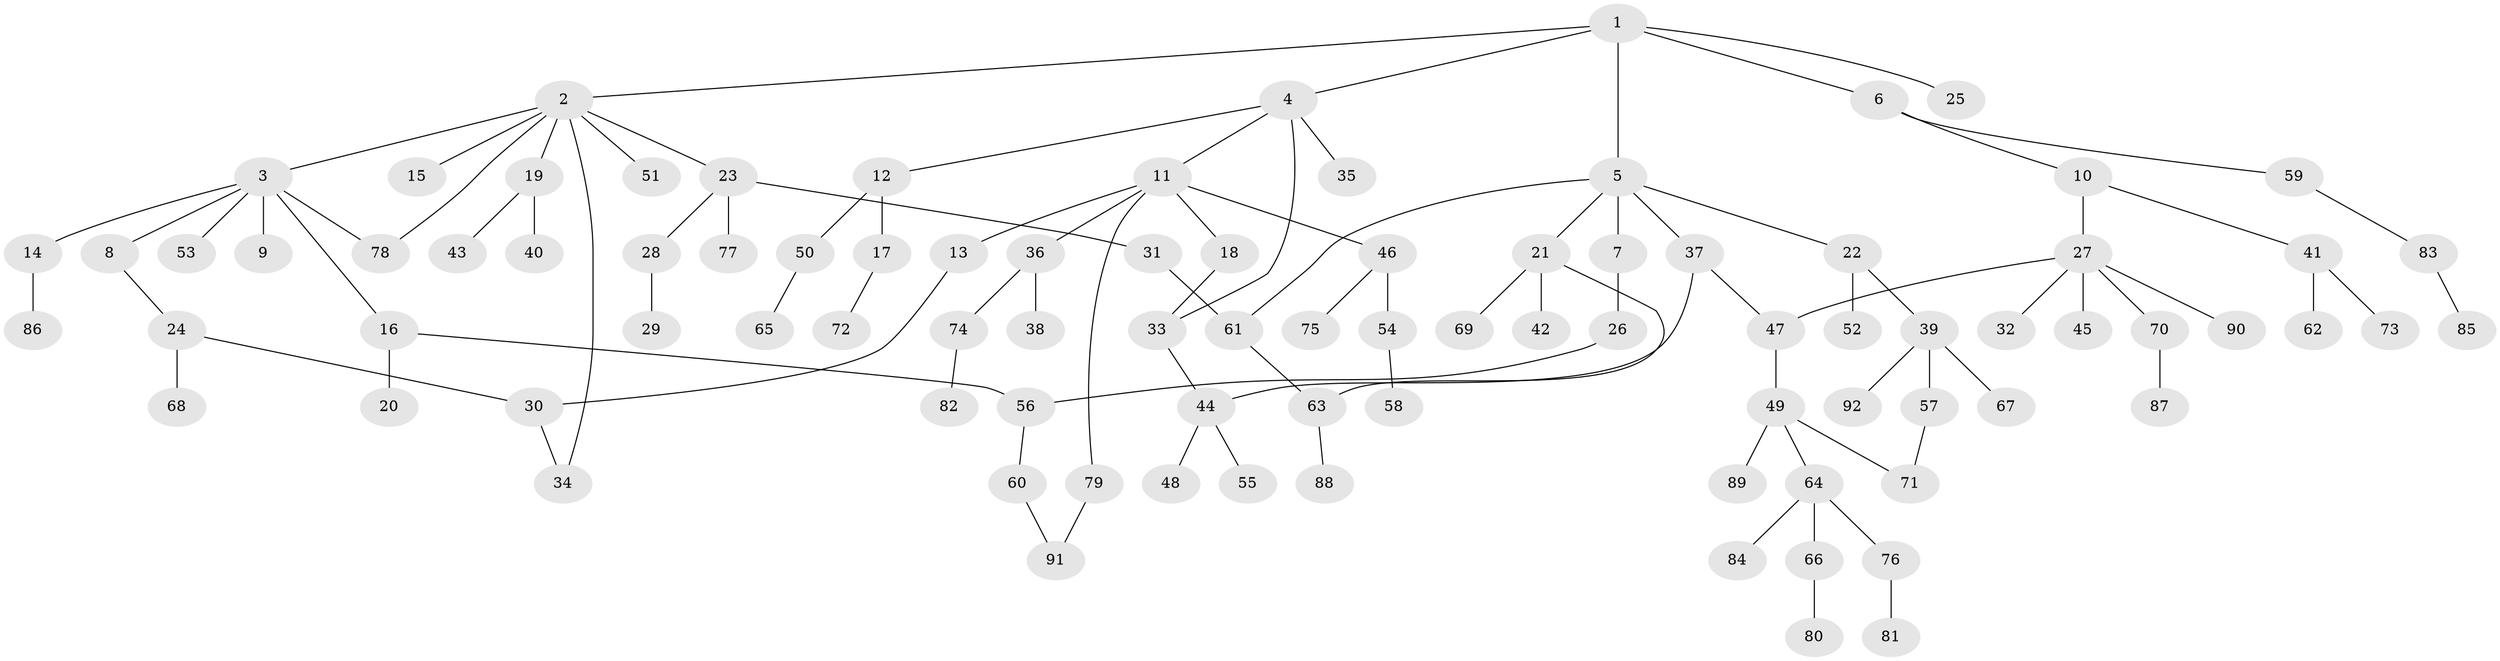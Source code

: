 // Generated by graph-tools (version 1.1) at 2025/00/03/09/25 03:00:59]
// undirected, 92 vertices, 102 edges
graph export_dot {
graph [start="1"]
  node [color=gray90,style=filled];
  1;
  2;
  3;
  4;
  5;
  6;
  7;
  8;
  9;
  10;
  11;
  12;
  13;
  14;
  15;
  16;
  17;
  18;
  19;
  20;
  21;
  22;
  23;
  24;
  25;
  26;
  27;
  28;
  29;
  30;
  31;
  32;
  33;
  34;
  35;
  36;
  37;
  38;
  39;
  40;
  41;
  42;
  43;
  44;
  45;
  46;
  47;
  48;
  49;
  50;
  51;
  52;
  53;
  54;
  55;
  56;
  57;
  58;
  59;
  60;
  61;
  62;
  63;
  64;
  65;
  66;
  67;
  68;
  69;
  70;
  71;
  72;
  73;
  74;
  75;
  76;
  77;
  78;
  79;
  80;
  81;
  82;
  83;
  84;
  85;
  86;
  87;
  88;
  89;
  90;
  91;
  92;
  1 -- 2;
  1 -- 4;
  1 -- 5;
  1 -- 6;
  1 -- 25;
  2 -- 3;
  2 -- 15;
  2 -- 19;
  2 -- 23;
  2 -- 34;
  2 -- 51;
  2 -- 78;
  3 -- 8;
  3 -- 9;
  3 -- 14;
  3 -- 16;
  3 -- 53;
  3 -- 78;
  4 -- 11;
  4 -- 12;
  4 -- 33;
  4 -- 35;
  5 -- 7;
  5 -- 21;
  5 -- 22;
  5 -- 37;
  5 -- 61;
  6 -- 10;
  6 -- 59;
  7 -- 26;
  8 -- 24;
  10 -- 27;
  10 -- 41;
  11 -- 13;
  11 -- 18;
  11 -- 36;
  11 -- 46;
  11 -- 79;
  12 -- 17;
  12 -- 50;
  13 -- 30;
  14 -- 86;
  16 -- 20;
  16 -- 56;
  17 -- 72;
  18 -- 33;
  19 -- 40;
  19 -- 43;
  21 -- 42;
  21 -- 69;
  21 -- 63;
  22 -- 39;
  22 -- 52;
  23 -- 28;
  23 -- 31;
  23 -- 77;
  24 -- 30;
  24 -- 68;
  26 -- 56;
  27 -- 32;
  27 -- 45;
  27 -- 70;
  27 -- 90;
  27 -- 47;
  28 -- 29;
  30 -- 34;
  31 -- 61;
  33 -- 44;
  36 -- 38;
  36 -- 74;
  37 -- 44;
  37 -- 47;
  39 -- 57;
  39 -- 67;
  39 -- 92;
  41 -- 62;
  41 -- 73;
  44 -- 48;
  44 -- 55;
  46 -- 54;
  46 -- 75;
  47 -- 49;
  49 -- 64;
  49 -- 71;
  49 -- 89;
  50 -- 65;
  54 -- 58;
  56 -- 60;
  57 -- 71;
  59 -- 83;
  60 -- 91;
  61 -- 63;
  63 -- 88;
  64 -- 66;
  64 -- 76;
  64 -- 84;
  66 -- 80;
  70 -- 87;
  74 -- 82;
  76 -- 81;
  79 -- 91;
  83 -- 85;
}
